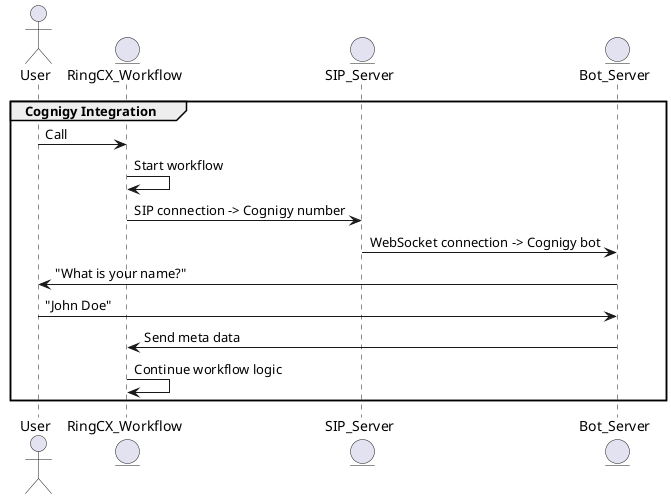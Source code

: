 @startuml
actor User as u
entity RingCX_Workflow as cx 
entity SIP_Server as sip
entity Bot_Server as bot

group Cognigy Integration

    u -> cx: Call
    cx -> cx: Start workflow
    cx -> sip: SIP connection -> Cognigy number
    sip -> bot: WebSocket connection -> Cognigy bot
    bot -> u: "What is your name?"
    u -> bot: "John Doe"
    bot -> cx: Send meta data
    cx -> cx: Continue workflow logic 

end

@enduml